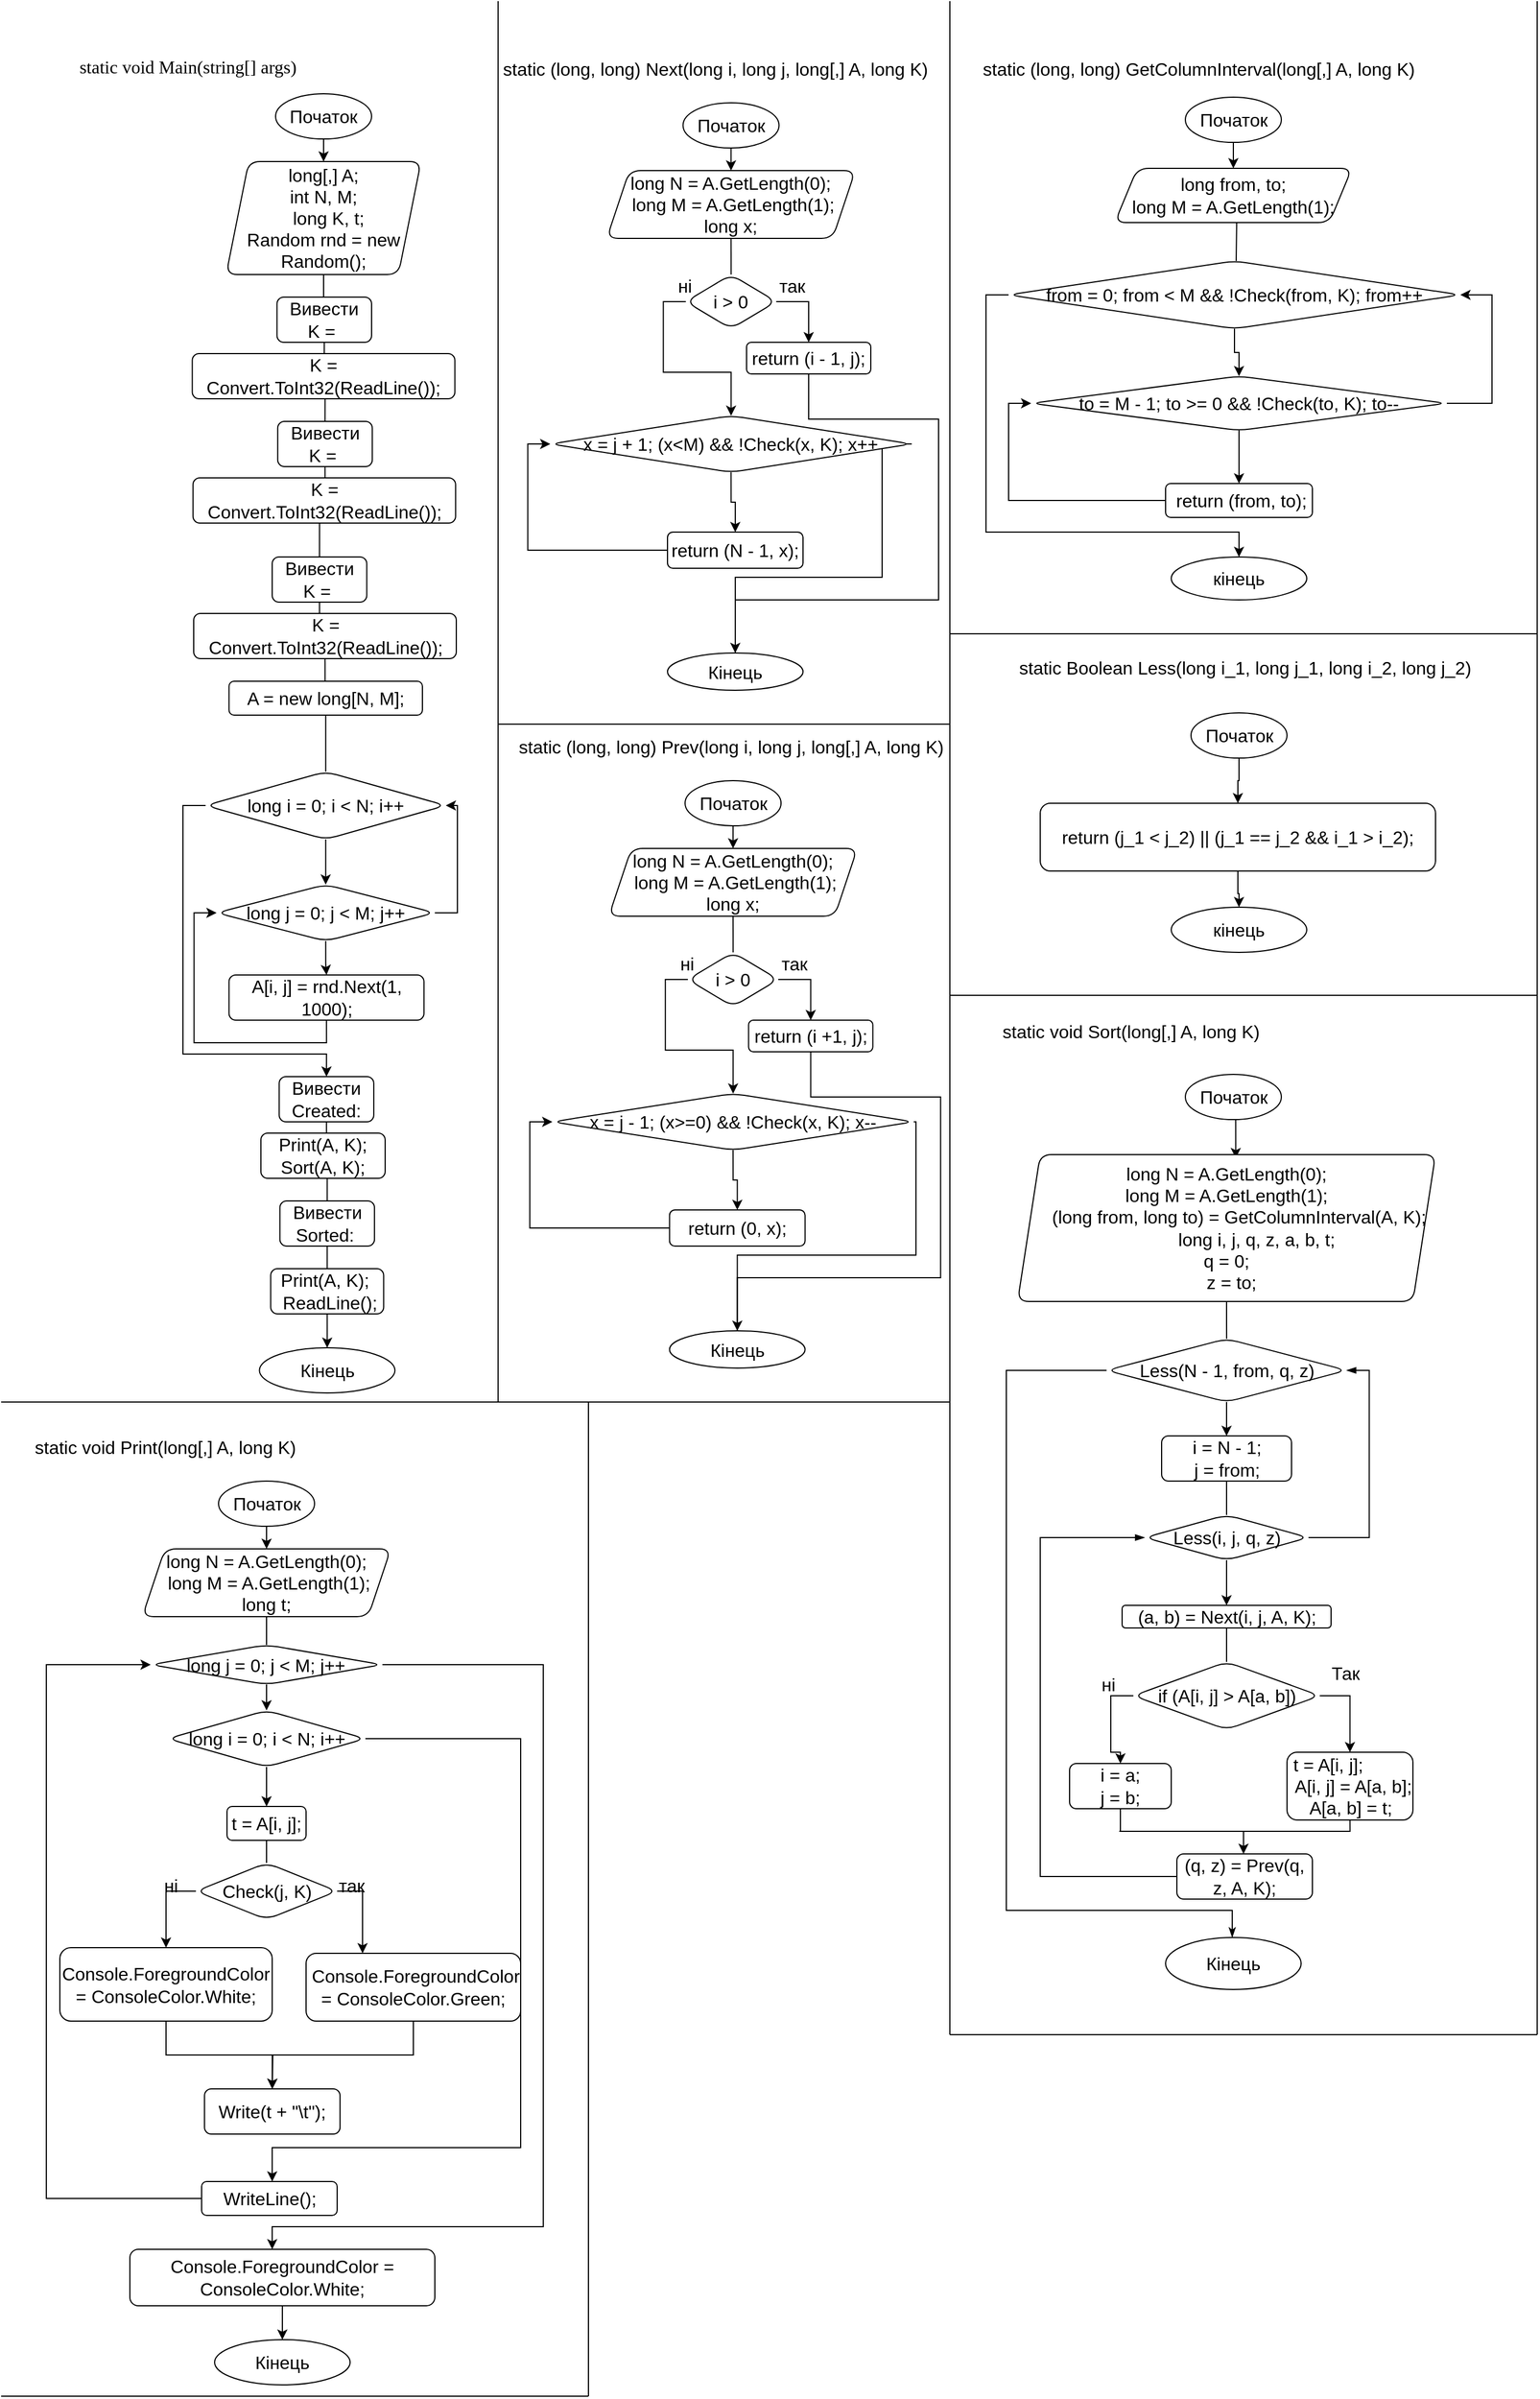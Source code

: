 <mxfile version="15.9.6" type="github">
  <diagram id="_CrB7jmD-zcUezFovFIp" name="Page-1">
    <mxGraphModel dx="889" dy="1256" grid="1" gridSize="10" guides="1" tooltips="1" connect="1" arrows="1" fold="1" page="1" pageScale="1" pageWidth="827" pageHeight="1169" math="0" shadow="0">
      <root>
        <mxCell id="0" />
        <mxCell id="1" parent="0" />
        <mxCell id="nzrLz13nqQp0oSJpw0R1-1" value="&lt;span lang=&quot;EN-US&quot; style=&quot;line-height: 107% ; font-family: &amp;#34;consolas&amp;#34;&quot;&gt;&lt;font style=&quot;font-size: 16px&quot;&gt;static void Main(string[] args)&lt;/font&gt;&lt;/span&gt;" style="text;html=1;align=center;verticalAlign=middle;resizable=0;points=[];autosize=1;strokeColor=none;fillColor=none;strokeWidth=12;" vertex="1" parent="1">
          <mxGeometry x="20" y="50" width="290" height="20" as="geometry" />
        </mxCell>
        <mxCell id="nzrLz13nqQp0oSJpw0R1-3" style="edgeStyle=orthogonalEdgeStyle;rounded=0;orthogonalLoop=1;jettySize=auto;html=1;exitX=0.5;exitY=1;exitDx=0;exitDy=0;fontSize=16;" edge="1" parent="1" source="nzrLz13nqQp0oSJpw0R1-2" target="nzrLz13nqQp0oSJpw0R1-4">
          <mxGeometry relative="1" as="geometry">
            <mxPoint x="286" y="152" as="targetPoint" />
            <Array as="points">
              <mxPoint x="286" y="152" />
              <mxPoint x="286" y="152" />
            </Array>
          </mxGeometry>
        </mxCell>
        <mxCell id="nzrLz13nqQp0oSJpw0R1-2" value="Початок" style="ellipse;whiteSpace=wrap;html=1;fontSize=16;strokeWidth=1;" vertex="1" parent="1">
          <mxGeometry x="243" y="82" width="85" height="40" as="geometry" />
        </mxCell>
        <mxCell id="nzrLz13nqQp0oSJpw0R1-6" style="edgeStyle=orthogonalEdgeStyle;rounded=0;orthogonalLoop=1;jettySize=auto;html=1;exitX=0.5;exitY=1;exitDx=0;exitDy=0;fontSize=16;endArrow=none;endFill=0;" edge="1" parent="1" source="nzrLz13nqQp0oSJpw0R1-4" target="nzrLz13nqQp0oSJpw0R1-8">
          <mxGeometry relative="1" as="geometry">
            <mxPoint x="286" y="262" as="targetPoint" />
          </mxGeometry>
        </mxCell>
        <mxCell id="nzrLz13nqQp0oSJpw0R1-4" value="&lt;div&gt;long[,] A;&lt;/div&gt;&lt;div&gt;int N, M;&lt;/div&gt;&lt;div&gt;&amp;nbsp; long K, t;&lt;/div&gt;&lt;div&gt;Random rnd = new Random();&lt;br&gt;&lt;/div&gt;" style="shape=parallelogram;perimeter=parallelogramPerimeter;whiteSpace=wrap;html=1;fixedSize=1;fontSize=16;strokeWidth=1;rounded=1;" vertex="1" parent="1">
          <mxGeometry x="199.25" y="142" width="172.5" height="100" as="geometry" />
        </mxCell>
        <mxCell id="nzrLz13nqQp0oSJpw0R1-9" style="edgeStyle=orthogonalEdgeStyle;rounded=0;orthogonalLoop=1;jettySize=auto;html=1;exitX=0.5;exitY=1;exitDx=0;exitDy=0;fontSize=16;endArrow=none;endFill=0;" edge="1" parent="1" source="nzrLz13nqQp0oSJpw0R1-8" target="nzrLz13nqQp0oSJpw0R1-10">
          <mxGeometry relative="1" as="geometry">
            <mxPoint x="286" y="312" as="targetPoint" />
          </mxGeometry>
        </mxCell>
        <mxCell id="nzrLz13nqQp0oSJpw0R1-8" value="Вивести&lt;br&gt;K =&amp;nbsp;" style="rounded=1;whiteSpace=wrap;html=1;fontSize=16;strokeWidth=1;" vertex="1" parent="1">
          <mxGeometry x="244.25" y="262" width="83.75" height="40" as="geometry" />
        </mxCell>
        <mxCell id="nzrLz13nqQp0oSJpw0R1-19" style="edgeStyle=orthogonalEdgeStyle;rounded=0;orthogonalLoop=1;jettySize=auto;html=1;exitX=0.5;exitY=1;exitDx=0;exitDy=0;entryX=0.5;entryY=0;entryDx=0;entryDy=0;fontSize=16;endArrow=none;endFill=0;" edge="1" parent="1" source="nzrLz13nqQp0oSJpw0R1-10" target="nzrLz13nqQp0oSJpw0R1-12">
          <mxGeometry relative="1" as="geometry" />
        </mxCell>
        <mxCell id="nzrLz13nqQp0oSJpw0R1-10" value="K = Convert.ToInt32(ReadLine());" style="rounded=1;whiteSpace=wrap;html=1;fontSize=16;strokeWidth=1;" vertex="1" parent="1">
          <mxGeometry x="169.25" y="312" width="232.5" height="40" as="geometry" />
        </mxCell>
        <mxCell id="nzrLz13nqQp0oSJpw0R1-11" style="edgeStyle=orthogonalEdgeStyle;rounded=0;orthogonalLoop=1;jettySize=auto;html=1;exitX=0.5;exitY=1;exitDx=0;exitDy=0;fontSize=16;endArrow=none;endFill=0;" edge="1" source="nzrLz13nqQp0oSJpw0R1-12" target="nzrLz13nqQp0oSJpw0R1-13" parent="1">
          <mxGeometry relative="1" as="geometry">
            <mxPoint x="286.63" y="422" as="targetPoint" />
          </mxGeometry>
        </mxCell>
        <mxCell id="nzrLz13nqQp0oSJpw0R1-12" value="Вивести&lt;br&gt;K =&amp;nbsp;" style="rounded=1;whiteSpace=wrap;html=1;fontSize=16;strokeWidth=1;" vertex="1" parent="1">
          <mxGeometry x="244.88" y="372" width="83.75" height="40" as="geometry" />
        </mxCell>
        <mxCell id="nzrLz13nqQp0oSJpw0R1-20" style="edgeStyle=orthogonalEdgeStyle;rounded=0;orthogonalLoop=1;jettySize=auto;html=1;exitX=0.5;exitY=1;exitDx=0;exitDy=0;entryX=0.5;entryY=0;entryDx=0;entryDy=0;fontSize=16;endArrow=none;endFill=0;" edge="1" parent="1" source="nzrLz13nqQp0oSJpw0R1-13" target="nzrLz13nqQp0oSJpw0R1-17">
          <mxGeometry relative="1" as="geometry" />
        </mxCell>
        <mxCell id="nzrLz13nqQp0oSJpw0R1-13" value="K = Convert.ToInt32(ReadLine());" style="rounded=1;whiteSpace=wrap;html=1;fontSize=16;strokeWidth=1;" vertex="1" parent="1">
          <mxGeometry x="169.88" y="422" width="232.5" height="40" as="geometry" />
        </mxCell>
        <mxCell id="nzrLz13nqQp0oSJpw0R1-16" style="edgeStyle=orthogonalEdgeStyle;rounded=0;orthogonalLoop=1;jettySize=auto;html=1;exitX=0.5;exitY=1;exitDx=0;exitDy=0;fontSize=16;endArrow=none;endFill=0;" edge="1" source="nzrLz13nqQp0oSJpw0R1-17" target="nzrLz13nqQp0oSJpw0R1-18" parent="1">
          <mxGeometry relative="1" as="geometry">
            <mxPoint x="287.26" y="542" as="targetPoint" />
          </mxGeometry>
        </mxCell>
        <mxCell id="nzrLz13nqQp0oSJpw0R1-17" value="Вивести&lt;br&gt;K =&amp;nbsp;" style="rounded=1;whiteSpace=wrap;html=1;fontSize=16;strokeWidth=1;" vertex="1" parent="1">
          <mxGeometry x="240" y="492" width="83.75" height="40" as="geometry" />
        </mxCell>
        <mxCell id="nzrLz13nqQp0oSJpw0R1-21" style="edgeStyle=orthogonalEdgeStyle;rounded=0;orthogonalLoop=1;jettySize=auto;html=1;exitX=0.5;exitY=1;exitDx=0;exitDy=0;fontSize=16;endArrow=none;endFill=0;" edge="1" parent="1" source="nzrLz13nqQp0oSJpw0R1-18" target="nzrLz13nqQp0oSJpw0R1-22">
          <mxGeometry relative="1" as="geometry">
            <mxPoint x="287" y="602" as="targetPoint" />
          </mxGeometry>
        </mxCell>
        <mxCell id="nzrLz13nqQp0oSJpw0R1-18" value="K = Convert.ToInt32(ReadLine());" style="rounded=1;whiteSpace=wrap;html=1;fontSize=16;strokeWidth=1;" vertex="1" parent="1">
          <mxGeometry x="170.51" y="542" width="232.5" height="40" as="geometry" />
        </mxCell>
        <mxCell id="nzrLz13nqQp0oSJpw0R1-23" style="edgeStyle=orthogonalEdgeStyle;rounded=0;orthogonalLoop=1;jettySize=auto;html=1;exitX=0.5;exitY=1;exitDx=0;exitDy=0;fontSize=16;endArrow=none;endFill=0;" edge="1" parent="1" source="nzrLz13nqQp0oSJpw0R1-22" target="nzrLz13nqQp0oSJpw0R1-24">
          <mxGeometry relative="1" as="geometry">
            <mxPoint x="286.909" y="662" as="targetPoint" />
          </mxGeometry>
        </mxCell>
        <mxCell id="nzrLz13nqQp0oSJpw0R1-22" value="A = new long[N, M];" style="rounded=1;whiteSpace=wrap;html=1;fontSize=16;strokeWidth=1;" vertex="1" parent="1">
          <mxGeometry x="201.76" y="602" width="171.24" height="30" as="geometry" />
        </mxCell>
        <mxCell id="nzrLz13nqQp0oSJpw0R1-25" style="edgeStyle=orthogonalEdgeStyle;rounded=0;orthogonalLoop=1;jettySize=auto;html=1;exitX=0.5;exitY=1;exitDx=0;exitDy=0;fontSize=16;endArrow=classic;endFill=1;" edge="1" parent="1" source="nzrLz13nqQp0oSJpw0R1-24" target="nzrLz13nqQp0oSJpw0R1-26">
          <mxGeometry relative="1" as="geometry">
            <mxPoint x="287.75" y="782.0" as="targetPoint" />
          </mxGeometry>
        </mxCell>
        <mxCell id="nzrLz13nqQp0oSJpw0R1-31" style="edgeStyle=orthogonalEdgeStyle;rounded=0;orthogonalLoop=1;jettySize=auto;html=1;exitX=0;exitY=0.5;exitDx=0;exitDy=0;fontSize=16;endArrow=classic;endFill=1;entryX=0.5;entryY=0;entryDx=0;entryDy=0;" edge="1" parent="1" source="nzrLz13nqQp0oSJpw0R1-24" target="nzrLz13nqQp0oSJpw0R1-34">
          <mxGeometry relative="1" as="geometry">
            <mxPoint x="290" y="972.0" as="targetPoint" />
            <Array as="points">
              <mxPoint x="161" y="712" />
              <mxPoint x="161" y="932" />
              <mxPoint x="288" y="932" />
            </Array>
          </mxGeometry>
        </mxCell>
        <mxCell id="nzrLz13nqQp0oSJpw0R1-24" value="long i = 0; i &amp;lt; N; i++" style="rhombus;whiteSpace=wrap;html=1;rounded=1;fontSize=16;strokeWidth=1;" vertex="1" parent="1">
          <mxGeometry x="181.07" y="682" width="212.61" height="60" as="geometry" />
        </mxCell>
        <mxCell id="nzrLz13nqQp0oSJpw0R1-27" style="edgeStyle=orthogonalEdgeStyle;rounded=0;orthogonalLoop=1;jettySize=auto;html=1;exitX=0.5;exitY=1;exitDx=0;exitDy=0;fontSize=16;endArrow=classic;endFill=1;" edge="1" parent="1" source="nzrLz13nqQp0oSJpw0R1-26" target="nzrLz13nqQp0oSJpw0R1-28">
          <mxGeometry relative="1" as="geometry">
            <mxPoint x="287.75" y="862.0" as="targetPoint" />
          </mxGeometry>
        </mxCell>
        <mxCell id="nzrLz13nqQp0oSJpw0R1-30" style="edgeStyle=orthogonalEdgeStyle;rounded=0;orthogonalLoop=1;jettySize=auto;html=1;exitX=1;exitY=0.5;exitDx=0;exitDy=0;entryX=1;entryY=0.5;entryDx=0;entryDy=0;fontSize=16;endArrow=classic;endFill=1;" edge="1" parent="1" source="nzrLz13nqQp0oSJpw0R1-26" target="nzrLz13nqQp0oSJpw0R1-24">
          <mxGeometry relative="1" as="geometry" />
        </mxCell>
        <mxCell id="nzrLz13nqQp0oSJpw0R1-26" value="long j = 0; j &amp;lt; M; j++" style="rhombus;whiteSpace=wrap;html=1;rounded=1;fontSize=16;strokeWidth=1;" vertex="1" parent="1">
          <mxGeometry x="190.76" y="782" width="193.24" height="50" as="geometry" />
        </mxCell>
        <mxCell id="nzrLz13nqQp0oSJpw0R1-29" style="edgeStyle=orthogonalEdgeStyle;rounded=0;orthogonalLoop=1;jettySize=auto;html=1;exitX=0.5;exitY=1;exitDx=0;exitDy=0;fontSize=16;endArrow=classic;endFill=1;entryX=0;entryY=0.5;entryDx=0;entryDy=0;" edge="1" parent="1" source="nzrLz13nqQp0oSJpw0R1-28" target="nzrLz13nqQp0oSJpw0R1-26">
          <mxGeometry relative="1" as="geometry">
            <mxPoint x="120" y="812.0" as="targetPoint" />
          </mxGeometry>
        </mxCell>
        <mxCell id="nzrLz13nqQp0oSJpw0R1-28" value="A[i, j] = rnd.Next(1, 1000);" style="rounded=1;whiteSpace=wrap;html=1;fontSize=16;strokeWidth=1;" vertex="1" parent="1">
          <mxGeometry x="201.76" y="862" width="172.62" height="40" as="geometry" />
        </mxCell>
        <mxCell id="nzrLz13nqQp0oSJpw0R1-33" style="edgeStyle=orthogonalEdgeStyle;rounded=0;orthogonalLoop=1;jettySize=auto;html=1;exitX=0.5;exitY=1;exitDx=0;exitDy=0;fontSize=16;endArrow=none;endFill=0;" edge="1" source="nzrLz13nqQp0oSJpw0R1-34" target="nzrLz13nqQp0oSJpw0R1-36" parent="1">
          <mxGeometry relative="1" as="geometry">
            <mxPoint x="287.94" y="1002" as="targetPoint" />
          </mxGeometry>
        </mxCell>
        <mxCell id="nzrLz13nqQp0oSJpw0R1-34" value="Вивести&lt;br&gt;Created:" style="rounded=1;whiteSpace=wrap;html=1;fontSize=16;strokeWidth=1;" vertex="1" parent="1">
          <mxGeometry x="246.19" y="952" width="83.75" height="40" as="geometry" />
        </mxCell>
        <mxCell id="nzrLz13nqQp0oSJpw0R1-35" style="edgeStyle=orthogonalEdgeStyle;rounded=0;orthogonalLoop=1;jettySize=auto;html=1;exitX=0.5;exitY=1;exitDx=0;exitDy=0;entryX=0.5;entryY=0;entryDx=0;entryDy=0;fontSize=16;endArrow=none;endFill=0;" edge="1" source="nzrLz13nqQp0oSJpw0R1-36" target="nzrLz13nqQp0oSJpw0R1-38" parent="1">
          <mxGeometry relative="1" as="geometry" />
        </mxCell>
        <mxCell id="nzrLz13nqQp0oSJpw0R1-36" value="Print(A, K);&lt;br&gt;Sort(A, K);" style="rounded=1;whiteSpace=wrap;html=1;fontSize=16;strokeWidth=1;" vertex="1" parent="1">
          <mxGeometry x="230" y="1002" width="110" height="40" as="geometry" />
        </mxCell>
        <mxCell id="nzrLz13nqQp0oSJpw0R1-37" style="edgeStyle=orthogonalEdgeStyle;rounded=0;orthogonalLoop=1;jettySize=auto;html=1;exitX=0.5;exitY=1;exitDx=0;exitDy=0;fontSize=16;endArrow=none;endFill=0;entryX=0.5;entryY=0;entryDx=0;entryDy=0;" edge="1" source="nzrLz13nqQp0oSJpw0R1-38" target="nzrLz13nqQp0oSJpw0R1-45" parent="1">
          <mxGeometry relative="1" as="geometry">
            <mxPoint x="288.7" y="1117" as="targetPoint" />
          </mxGeometry>
        </mxCell>
        <mxCell id="nzrLz13nqQp0oSJpw0R1-38" value="Вивести&lt;br&gt;Sorted:&amp;nbsp;" style="rounded=1;whiteSpace=wrap;html=1;fontSize=16;strokeWidth=1;" vertex="1" parent="1">
          <mxGeometry x="246.82" y="1062" width="83.75" height="40" as="geometry" />
        </mxCell>
        <mxCell id="nzrLz13nqQp0oSJpw0R1-46" style="edgeStyle=orthogonalEdgeStyle;rounded=0;orthogonalLoop=1;jettySize=auto;html=1;exitX=0.5;exitY=1;exitDx=0;exitDy=0;fontSize=16;endArrow=classic;endFill=1;" edge="1" parent="1" source="nzrLz13nqQp0oSJpw0R1-45" target="nzrLz13nqQp0oSJpw0R1-47">
          <mxGeometry relative="1" as="geometry">
            <mxPoint x="288.412" y="1192" as="targetPoint" />
          </mxGeometry>
        </mxCell>
        <mxCell id="nzrLz13nqQp0oSJpw0R1-45" value="&lt;div&gt;Print(A, K);&lt;span&gt;&amp;nbsp; &amp;nbsp;ReadLine();&lt;/span&gt;&lt;/div&gt;" style="rounded=1;whiteSpace=wrap;html=1;fontSize=16;strokeWidth=1;" vertex="1" parent="1">
          <mxGeometry x="238.69" y="1122" width="100" height="40" as="geometry" />
        </mxCell>
        <mxCell id="nzrLz13nqQp0oSJpw0R1-47" value="Кінець" style="ellipse;whiteSpace=wrap;html=1;rounded=1;fontSize=16;strokeWidth=1;" vertex="1" parent="1">
          <mxGeometry x="228.69" y="1192" width="120" height="40" as="geometry" />
        </mxCell>
        <mxCell id="nzrLz13nqQp0oSJpw0R1-48" value="static (long, long) Next(long i, long j, long[,] A, long K)" style="text;html=1;align=center;verticalAlign=middle;resizable=0;points=[];autosize=1;strokeColor=none;fillColor=none;fontSize=16;" vertex="1" parent="1">
          <mxGeometry x="437" y="50" width="390" height="20" as="geometry" />
        </mxCell>
        <mxCell id="nzrLz13nqQp0oSJpw0R1-49" value="" style="endArrow=none;html=1;rounded=0;fontSize=16;" edge="1" parent="1">
          <mxGeometry width="50" height="50" relative="1" as="geometry">
            <mxPoint x="440" y="1240" as="sourcePoint" />
            <mxPoint x="440" as="targetPoint" />
          </mxGeometry>
        </mxCell>
        <mxCell id="nzrLz13nqQp0oSJpw0R1-50" style="edgeStyle=orthogonalEdgeStyle;rounded=0;orthogonalLoop=1;jettySize=auto;html=1;exitX=0.5;exitY=1;exitDx=0;exitDy=0;fontSize=16;" edge="1" source="nzrLz13nqQp0oSJpw0R1-51" target="nzrLz13nqQp0oSJpw0R1-53" parent="1">
          <mxGeometry relative="1" as="geometry">
            <mxPoint x="646.75" y="160" as="targetPoint" />
            <Array as="points">
              <mxPoint x="646.75" y="160" />
              <mxPoint x="646.75" y="160" />
            </Array>
          </mxGeometry>
        </mxCell>
        <mxCell id="nzrLz13nqQp0oSJpw0R1-51" value="Початок" style="ellipse;whiteSpace=wrap;html=1;fontSize=16;strokeWidth=1;" vertex="1" parent="1">
          <mxGeometry x="603.75" y="90" width="85" height="40" as="geometry" />
        </mxCell>
        <mxCell id="nzrLz13nqQp0oSJpw0R1-52" style="edgeStyle=orthogonalEdgeStyle;rounded=0;orthogonalLoop=1;jettySize=auto;html=1;exitX=0.5;exitY=1;exitDx=0;exitDy=0;fontSize=16;endArrow=none;endFill=0;" edge="1" source="nzrLz13nqQp0oSJpw0R1-53" parent="1" target="nzrLz13nqQp0oSJpw0R1-54">
          <mxGeometry relative="1" as="geometry">
            <mxPoint x="647" y="250" as="targetPoint" />
          </mxGeometry>
        </mxCell>
        <mxCell id="nzrLz13nqQp0oSJpw0R1-53" value="&lt;div&gt;&lt;div&gt;long N = A.GetLength(0);&lt;/div&gt;&lt;div&gt;&amp;nbsp;long M = A.GetLength(1);&lt;/div&gt;&lt;/div&gt;&lt;div&gt;long x;&lt;br&gt;&lt;/div&gt;" style="shape=parallelogram;perimeter=parallelogramPerimeter;whiteSpace=wrap;html=1;fixedSize=1;fontSize=16;strokeWidth=1;rounded=1;" vertex="1" parent="1">
          <mxGeometry x="536.25" y="150" width="220" height="60" as="geometry" />
        </mxCell>
        <mxCell id="nzrLz13nqQp0oSJpw0R1-55" style="edgeStyle=orthogonalEdgeStyle;rounded=0;orthogonalLoop=1;jettySize=auto;html=1;exitX=1;exitY=0.5;exitDx=0;exitDy=0;fontSize=16;endArrow=classic;endFill=1;" edge="1" parent="1" source="nzrLz13nqQp0oSJpw0R1-54" target="nzrLz13nqQp0oSJpw0R1-59">
          <mxGeometry relative="1" as="geometry">
            <mxPoint x="720" y="320" as="targetPoint" />
          </mxGeometry>
        </mxCell>
        <mxCell id="nzrLz13nqQp0oSJpw0R1-56" style="edgeStyle=orthogonalEdgeStyle;rounded=0;orthogonalLoop=1;jettySize=auto;html=1;exitX=0;exitY=0.5;exitDx=0;exitDy=0;fontSize=16;endArrow=classic;endFill=1;" edge="1" parent="1" source="nzrLz13nqQp0oSJpw0R1-54" target="nzrLz13nqQp0oSJpw0R1-61">
          <mxGeometry relative="1" as="geometry">
            <mxPoint x="650.0" y="350" as="targetPoint" />
          </mxGeometry>
        </mxCell>
        <mxCell id="nzrLz13nqQp0oSJpw0R1-54" value="i &amp;gt; 0" style="rhombus;whiteSpace=wrap;html=1;rounded=1;fontSize=16;strokeWidth=1;" vertex="1" parent="1">
          <mxGeometry x="606.25" y="242" width="80" height="48" as="geometry" />
        </mxCell>
        <mxCell id="nzrLz13nqQp0oSJpw0R1-57" value="так" style="text;html=1;align=center;verticalAlign=middle;resizable=0;points=[];autosize=1;strokeColor=none;fillColor=none;fontSize=16;" vertex="1" parent="1">
          <mxGeometry x="680" y="242" width="40" height="20" as="geometry" />
        </mxCell>
        <mxCell id="nzrLz13nqQp0oSJpw0R1-58" value="ні" style="text;html=1;align=center;verticalAlign=middle;resizable=0;points=[];autosize=1;strokeColor=none;fillColor=none;fontSize=16;" vertex="1" parent="1">
          <mxGeometry x="590" y="242" width="30" height="20" as="geometry" />
        </mxCell>
        <mxCell id="nzrLz13nqQp0oSJpw0R1-64" style="edgeStyle=orthogonalEdgeStyle;rounded=0;orthogonalLoop=1;jettySize=auto;html=1;exitX=0.5;exitY=0;exitDx=0;exitDy=0;fontSize=16;endArrow=none;endFill=0;" edge="1" parent="1" source="nzrLz13nqQp0oSJpw0R1-59">
          <mxGeometry relative="1" as="geometry">
            <mxPoint x="650" y="597" as="targetPoint" />
            <mxPoint x="715" y="297" as="sourcePoint" />
            <Array as="points">
              <mxPoint x="715" y="370" />
              <mxPoint x="830" y="370" />
              <mxPoint x="830" y="530" />
              <mxPoint x="650" y="530" />
            </Array>
          </mxGeometry>
        </mxCell>
        <mxCell id="nzrLz13nqQp0oSJpw0R1-59" value="return (i - 1, j);" style="rounded=1;whiteSpace=wrap;html=1;fontSize=16;strokeWidth=1;" vertex="1" parent="1">
          <mxGeometry x="660" y="302" width="110" height="28" as="geometry" />
        </mxCell>
        <mxCell id="joO3hJPOTFWpYZf8FIq4-27" style="edgeStyle=orthogonalEdgeStyle;rounded=0;orthogonalLoop=1;jettySize=auto;html=1;exitX=0.5;exitY=1;exitDx=0;exitDy=0;entryX=0.5;entryY=0;entryDx=0;entryDy=0;fontSize=16;endArrow=classic;endFill=1;" edge="1" parent="1" source="nzrLz13nqQp0oSJpw0R1-61" target="nzrLz13nqQp0oSJpw0R1-65">
          <mxGeometry relative="1" as="geometry" />
        </mxCell>
        <mxCell id="joO3hJPOTFWpYZf8FIq4-28" style="edgeStyle=orthogonalEdgeStyle;rounded=0;orthogonalLoop=1;jettySize=auto;html=1;exitX=1;exitY=0.5;exitDx=0;exitDy=0;fontSize=16;endArrow=classic;endFill=1;" edge="1" parent="1" source="nzrLz13nqQp0oSJpw0R1-61" target="nzrLz13nqQp0oSJpw0R1-66">
          <mxGeometry relative="1" as="geometry">
            <Array as="points">
              <mxPoint x="780" y="392" />
              <mxPoint x="780" y="510" />
              <mxPoint x="650" y="510" />
            </Array>
          </mxGeometry>
        </mxCell>
        <mxCell id="nzrLz13nqQp0oSJpw0R1-61" value="x = j + 1; (x&amp;lt;M) &amp;amp;&amp;amp; !Check(x, K); x++" style="rhombus;whiteSpace=wrap;html=1;rounded=1;fontSize=16;strokeWidth=1;" vertex="1" parent="1">
          <mxGeometry x="486.25" y="367" width="320" height="50" as="geometry" />
        </mxCell>
        <mxCell id="nzrLz13nqQp0oSJpw0R1-72" style="edgeStyle=orthogonalEdgeStyle;rounded=0;orthogonalLoop=1;jettySize=auto;html=1;exitX=0;exitY=0.5;exitDx=0;exitDy=0;entryX=0;entryY=0.5;entryDx=0;entryDy=0;fontSize=16;endArrow=classic;endFill=1;" edge="1" parent="1" source="nzrLz13nqQp0oSJpw0R1-65" target="nzrLz13nqQp0oSJpw0R1-61">
          <mxGeometry relative="1" as="geometry" />
        </mxCell>
        <mxCell id="nzrLz13nqQp0oSJpw0R1-65" value="return (N - 1, x);" style="rounded=1;whiteSpace=wrap;html=1;fontSize=16;strokeWidth=1;" vertex="1" parent="1">
          <mxGeometry x="590" y="470" width="120" height="32" as="geometry" />
        </mxCell>
        <mxCell id="nzrLz13nqQp0oSJpw0R1-66" value="Кінець" style="ellipse;whiteSpace=wrap;html=1;rounded=1;fontSize=16;strokeWidth=1;" vertex="1" parent="1">
          <mxGeometry x="590" y="577" width="120" height="33" as="geometry" />
        </mxCell>
        <mxCell id="nzrLz13nqQp0oSJpw0R1-67" value="" style="endArrow=none;html=1;rounded=0;fontSize=16;" edge="1" parent="1">
          <mxGeometry width="50" height="50" relative="1" as="geometry">
            <mxPoint x="840" y="1240" as="sourcePoint" />
            <mxPoint x="840" as="targetPoint" />
          </mxGeometry>
        </mxCell>
        <mxCell id="nzrLz13nqQp0oSJpw0R1-68" value="" style="endArrow=none;html=1;rounded=0;fontSize=16;" edge="1" parent="1">
          <mxGeometry width="50" height="50" relative="1" as="geometry">
            <mxPoint x="440" y="640" as="sourcePoint" />
            <mxPoint x="840" y="640" as="targetPoint" />
          </mxGeometry>
        </mxCell>
        <mxCell id="nzrLz13nqQp0oSJpw0R1-69" value="static (long, long) Prev(long i, long j, long[,] A, long K)" style="text;html=1;align=center;verticalAlign=middle;resizable=0;points=[];autosize=1;strokeColor=none;fillColor=none;fontSize=16;" vertex="1" parent="1">
          <mxGeometry x="451.25" y="650" width="390" height="20" as="geometry" />
        </mxCell>
        <mxCell id="nzrLz13nqQp0oSJpw0R1-90" style="edgeStyle=orthogonalEdgeStyle;rounded=0;orthogonalLoop=1;jettySize=auto;html=1;exitX=0.5;exitY=1;exitDx=0;exitDy=0;fontSize=16;" edge="1" source="nzrLz13nqQp0oSJpw0R1-91" target="nzrLz13nqQp0oSJpw0R1-93" parent="1">
          <mxGeometry relative="1" as="geometry">
            <mxPoint x="648.55" y="760" as="targetPoint" />
            <Array as="points">
              <mxPoint x="648.55" y="760" />
              <mxPoint x="648.55" y="760" />
            </Array>
          </mxGeometry>
        </mxCell>
        <mxCell id="nzrLz13nqQp0oSJpw0R1-91" value="Початок" style="ellipse;whiteSpace=wrap;html=1;fontSize=16;strokeWidth=1;" vertex="1" parent="1">
          <mxGeometry x="605.55" y="690" width="85" height="40" as="geometry" />
        </mxCell>
        <mxCell id="nzrLz13nqQp0oSJpw0R1-92" style="edgeStyle=orthogonalEdgeStyle;rounded=0;orthogonalLoop=1;jettySize=auto;html=1;exitX=0.5;exitY=1;exitDx=0;exitDy=0;fontSize=16;endArrow=none;endFill=0;" edge="1" source="nzrLz13nqQp0oSJpw0R1-93" target="nzrLz13nqQp0oSJpw0R1-96" parent="1">
          <mxGeometry relative="1" as="geometry">
            <mxPoint x="648.8" y="850" as="targetPoint" />
          </mxGeometry>
        </mxCell>
        <mxCell id="nzrLz13nqQp0oSJpw0R1-93" value="&lt;div&gt;&lt;div&gt;long N = A.GetLength(0);&lt;/div&gt;&lt;div&gt;&amp;nbsp;long M = A.GetLength(1);&lt;/div&gt;&lt;/div&gt;&lt;div&gt;long x;&lt;br&gt;&lt;/div&gt;" style="shape=parallelogram;perimeter=parallelogramPerimeter;whiteSpace=wrap;html=1;fixedSize=1;fontSize=16;strokeWidth=1;rounded=1;" vertex="1" parent="1">
          <mxGeometry x="538.05" y="750" width="220" height="60" as="geometry" />
        </mxCell>
        <mxCell id="nzrLz13nqQp0oSJpw0R1-94" style="edgeStyle=orthogonalEdgeStyle;rounded=0;orthogonalLoop=1;jettySize=auto;html=1;exitX=1;exitY=0.5;exitDx=0;exitDy=0;fontSize=16;endArrow=classic;endFill=1;" edge="1" source="nzrLz13nqQp0oSJpw0R1-96" target="nzrLz13nqQp0oSJpw0R1-100" parent="1">
          <mxGeometry relative="1" as="geometry">
            <mxPoint x="721.8" y="920" as="targetPoint" />
          </mxGeometry>
        </mxCell>
        <mxCell id="nzrLz13nqQp0oSJpw0R1-95" style="edgeStyle=orthogonalEdgeStyle;rounded=0;orthogonalLoop=1;jettySize=auto;html=1;exitX=0;exitY=0.5;exitDx=0;exitDy=0;fontSize=16;endArrow=classic;endFill=1;" edge="1" source="nzrLz13nqQp0oSJpw0R1-96" target="nzrLz13nqQp0oSJpw0R1-102" parent="1">
          <mxGeometry relative="1" as="geometry">
            <mxPoint x="651.8" y="950" as="targetPoint" />
          </mxGeometry>
        </mxCell>
        <mxCell id="nzrLz13nqQp0oSJpw0R1-96" value="i &amp;gt; 0" style="rhombus;whiteSpace=wrap;html=1;rounded=1;fontSize=16;strokeWidth=1;" vertex="1" parent="1">
          <mxGeometry x="608.05" y="842" width="80" height="48" as="geometry" />
        </mxCell>
        <mxCell id="nzrLz13nqQp0oSJpw0R1-97" value="так" style="text;html=1;align=center;verticalAlign=middle;resizable=0;points=[];autosize=1;strokeColor=none;fillColor=none;fontSize=16;" vertex="1" parent="1">
          <mxGeometry x="681.8" y="842" width="40" height="20" as="geometry" />
        </mxCell>
        <mxCell id="nzrLz13nqQp0oSJpw0R1-98" value="ні" style="text;html=1;align=center;verticalAlign=middle;resizable=0;points=[];autosize=1;strokeColor=none;fillColor=none;fontSize=16;" vertex="1" parent="1">
          <mxGeometry x="591.8" y="842" width="30" height="20" as="geometry" />
        </mxCell>
        <mxCell id="nzrLz13nqQp0oSJpw0R1-99" style="edgeStyle=orthogonalEdgeStyle;rounded=0;orthogonalLoop=1;jettySize=auto;html=1;exitX=0.5;exitY=0;exitDx=0;exitDy=0;fontSize=16;endArrow=none;endFill=0;" edge="1" source="nzrLz13nqQp0oSJpw0R1-100" parent="1">
          <mxGeometry relative="1" as="geometry">
            <mxPoint x="651.8" y="1197" as="targetPoint" />
            <mxPoint x="716.8" y="897" as="sourcePoint" />
            <Array as="points">
              <mxPoint x="716.8" y="970" />
              <mxPoint x="831.8" y="970" />
              <mxPoint x="831.8" y="1130" />
              <mxPoint x="651.8" y="1130" />
            </Array>
          </mxGeometry>
        </mxCell>
        <mxCell id="nzrLz13nqQp0oSJpw0R1-100" value="return (i +1, j);" style="rounded=1;whiteSpace=wrap;html=1;fontSize=16;strokeWidth=1;" vertex="1" parent="1">
          <mxGeometry x="661.8" y="902" width="110" height="28" as="geometry" />
        </mxCell>
        <mxCell id="joO3hJPOTFWpYZf8FIq4-29" style="edgeStyle=orthogonalEdgeStyle;rounded=0;orthogonalLoop=1;jettySize=auto;html=1;exitX=0.5;exitY=1;exitDx=0;exitDy=0;fontSize=16;endArrow=classic;endFill=1;" edge="1" parent="1" source="nzrLz13nqQp0oSJpw0R1-102" target="nzrLz13nqQp0oSJpw0R1-105">
          <mxGeometry relative="1" as="geometry" />
        </mxCell>
        <mxCell id="joO3hJPOTFWpYZf8FIq4-30" style="edgeStyle=orthogonalEdgeStyle;rounded=0;orthogonalLoop=1;jettySize=auto;html=1;exitX=1;exitY=0.5;exitDx=0;exitDy=0;entryX=0.5;entryY=0;entryDx=0;entryDy=0;fontSize=16;endArrow=classic;endFill=1;" edge="1" parent="1" source="nzrLz13nqQp0oSJpw0R1-102" target="nzrLz13nqQp0oSJpw0R1-106">
          <mxGeometry relative="1" as="geometry">
            <Array as="points">
              <mxPoint x="810" y="992" />
              <mxPoint x="810" y="1110" />
              <mxPoint x="652" y="1110" />
            </Array>
          </mxGeometry>
        </mxCell>
        <mxCell id="nzrLz13nqQp0oSJpw0R1-102" value="x = j - 1; (x&amp;gt;=0) &amp;amp;&amp;amp; !Check(x, K); x--" style="rhombus;whiteSpace=wrap;html=1;rounded=1;fontSize=16;strokeWidth=1;" vertex="1" parent="1">
          <mxGeometry x="488.05" y="967" width="320" height="50" as="geometry" />
        </mxCell>
        <mxCell id="nzrLz13nqQp0oSJpw0R1-104" style="edgeStyle=orthogonalEdgeStyle;rounded=0;orthogonalLoop=1;jettySize=auto;html=1;exitX=0;exitY=0.5;exitDx=0;exitDy=0;entryX=0;entryY=0.5;entryDx=0;entryDy=0;fontSize=16;endArrow=classic;endFill=1;" edge="1" source="nzrLz13nqQp0oSJpw0R1-105" target="nzrLz13nqQp0oSJpw0R1-102" parent="1">
          <mxGeometry relative="1" as="geometry" />
        </mxCell>
        <mxCell id="nzrLz13nqQp0oSJpw0R1-105" value="return (0, x);" style="rounded=1;whiteSpace=wrap;html=1;fontSize=16;strokeWidth=1;" vertex="1" parent="1">
          <mxGeometry x="591.8" y="1070" width="120" height="32" as="geometry" />
        </mxCell>
        <mxCell id="nzrLz13nqQp0oSJpw0R1-106" value="Кінець" style="ellipse;whiteSpace=wrap;html=1;rounded=1;fontSize=16;strokeWidth=1;" vertex="1" parent="1">
          <mxGeometry x="591.8" y="1177" width="120" height="33" as="geometry" />
        </mxCell>
        <mxCell id="nzrLz13nqQp0oSJpw0R1-107" value="" style="endArrow=none;html=1;rounded=0;fontSize=16;" edge="1" parent="1">
          <mxGeometry width="50" height="50" relative="1" as="geometry">
            <mxPoint y="1240" as="sourcePoint" />
            <mxPoint x="840" y="1240" as="targetPoint" />
          </mxGeometry>
        </mxCell>
        <mxCell id="nzrLz13nqQp0oSJpw0R1-109" value="static (long, long) GetColumnInterval(long[,] A, long K)" style="text;html=1;align=center;verticalAlign=middle;resizable=0;points=[];autosize=1;strokeColor=none;fillColor=none;fontSize=16;" vertex="1" parent="1">
          <mxGeometry x="860" y="50" width="400" height="20" as="geometry" />
        </mxCell>
        <mxCell id="nzrLz13nqQp0oSJpw0R1-116" style="edgeStyle=orthogonalEdgeStyle;rounded=0;orthogonalLoop=1;jettySize=auto;html=1;exitX=0.5;exitY=1;exitDx=0;exitDy=0;entryX=0.5;entryY=0;entryDx=0;entryDy=0;fontSize=16;endArrow=classic;endFill=1;" edge="1" parent="1" source="nzrLz13nqQp0oSJpw0R1-111" target="nzrLz13nqQp0oSJpw0R1-112">
          <mxGeometry relative="1" as="geometry" />
        </mxCell>
        <mxCell id="nzrLz13nqQp0oSJpw0R1-111" value="Початок" style="ellipse;whiteSpace=wrap;html=1;fontSize=16;strokeWidth=1;" vertex="1" parent="1">
          <mxGeometry x="1048.5" y="85" width="85" height="40" as="geometry" />
        </mxCell>
        <mxCell id="nzrLz13nqQp0oSJpw0R1-114" style="edgeStyle=orthogonalEdgeStyle;rounded=0;orthogonalLoop=1;jettySize=auto;html=1;exitX=0.5;exitY=1;exitDx=0;exitDy=0;fontSize=16;endArrow=none;endFill=0;" edge="1" parent="1">
          <mxGeometry relative="1" as="geometry">
            <mxPoint x="1093.5" y="230" as="targetPoint" />
            <mxPoint x="1041" y="190" as="sourcePoint" />
          </mxGeometry>
        </mxCell>
        <mxCell id="nzrLz13nqQp0oSJpw0R1-112" value="&lt;div&gt;&lt;div&gt;&lt;div&gt;long from, to;&lt;/div&gt;&lt;div&gt;long M = A.GetLength(1);&lt;/div&gt;&lt;/div&gt;&lt;/div&gt;" style="shape=parallelogram;perimeter=parallelogramPerimeter;whiteSpace=wrap;html=1;fixedSize=1;fontSize=16;strokeWidth=1;rounded=1;" vertex="1" parent="1">
          <mxGeometry x="986" y="148" width="210" height="48" as="geometry" />
        </mxCell>
        <mxCell id="joO3hJPOTFWpYZf8FIq4-25" style="edgeStyle=orthogonalEdgeStyle;rounded=0;orthogonalLoop=1;jettySize=auto;html=1;exitX=0.5;exitY=1;exitDx=0;exitDy=0;entryX=0.5;entryY=0;entryDx=0;entryDy=0;fontSize=16;endArrow=classic;endFill=1;" edge="1" parent="1" source="nzrLz13nqQp0oSJpw0R1-115" target="joO3hJPOTFWpYZf8FIq4-2">
          <mxGeometry relative="1" as="geometry">
            <Array as="points">
              <mxPoint x="1092" y="311" />
              <mxPoint x="1096" y="311" />
            </Array>
          </mxGeometry>
        </mxCell>
        <mxCell id="joO3hJPOTFWpYZf8FIq4-26" style="edgeStyle=orthogonalEdgeStyle;rounded=0;orthogonalLoop=1;jettySize=auto;html=1;exitX=0;exitY=0.5;exitDx=0;exitDy=0;entryX=0.5;entryY=0;entryDx=0;entryDy=0;fontSize=16;endArrow=classic;endFill=1;" edge="1" parent="1" source="nzrLz13nqQp0oSJpw0R1-115" target="joO3hJPOTFWpYZf8FIq4-12">
          <mxGeometry relative="1" as="geometry">
            <Array as="points">
              <mxPoint x="872" y="260" />
              <mxPoint x="872" y="470" />
              <mxPoint x="1096" y="470" />
            </Array>
          </mxGeometry>
        </mxCell>
        <mxCell id="nzrLz13nqQp0oSJpw0R1-115" value="from = 0; from &amp;lt; M &amp;amp;&amp;amp; !Check(from, K); from++" style="rhombus;whiteSpace=wrap;html=1;rounded=1;fontSize=16;strokeWidth=1;" vertex="1" parent="1">
          <mxGeometry x="892" y="230" width="400" height="60" as="geometry" />
        </mxCell>
        <mxCell id="joO3hJPOTFWpYZf8FIq4-9" style="edgeStyle=orthogonalEdgeStyle;rounded=0;orthogonalLoop=1;jettySize=auto;html=1;exitX=0.5;exitY=1;exitDx=0;exitDy=0;entryX=0.5;entryY=0;entryDx=0;entryDy=0;fontSize=16;endArrow=classic;endFill=1;" edge="1" parent="1" source="joO3hJPOTFWpYZf8FIq4-2" target="joO3hJPOTFWpYZf8FIq4-4">
          <mxGeometry relative="1" as="geometry" />
        </mxCell>
        <mxCell id="joO3hJPOTFWpYZf8FIq4-10" style="edgeStyle=orthogonalEdgeStyle;rounded=0;orthogonalLoop=1;jettySize=auto;html=1;exitX=1;exitY=0.5;exitDx=0;exitDy=0;entryX=1;entryY=0.5;entryDx=0;entryDy=0;fontSize=16;endArrow=classic;endFill=1;" edge="1" parent="1" source="joO3hJPOTFWpYZf8FIq4-2" target="nzrLz13nqQp0oSJpw0R1-115">
          <mxGeometry relative="1" as="geometry">
            <Array as="points">
              <mxPoint x="1320" y="356" />
              <mxPoint x="1320" y="260" />
            </Array>
          </mxGeometry>
        </mxCell>
        <mxCell id="joO3hJPOTFWpYZf8FIq4-2" value="to = M - 1; to &amp;gt;= 0 &amp;amp;&amp;amp; !Check(to, K); to--" style="rhombus;whiteSpace=wrap;html=1;rounded=1;fontSize=16;strokeWidth=1;" vertex="1" parent="1">
          <mxGeometry x="912" y="332" width="368" height="48" as="geometry" />
        </mxCell>
        <mxCell id="joO3hJPOTFWpYZf8FIq4-24" style="edgeStyle=orthogonalEdgeStyle;rounded=0;orthogonalLoop=1;jettySize=auto;html=1;exitX=0;exitY=0.5;exitDx=0;exitDy=0;entryX=0;entryY=0.5;entryDx=0;entryDy=0;fontSize=16;endArrow=classic;endFill=1;" edge="1" parent="1" source="joO3hJPOTFWpYZf8FIq4-4" target="joO3hJPOTFWpYZf8FIq4-2">
          <mxGeometry relative="1" as="geometry" />
        </mxCell>
        <mxCell id="joO3hJPOTFWpYZf8FIq4-4" value="&amp;nbsp;return (from, to);" style="rounded=1;whiteSpace=wrap;html=1;fontSize=16;strokeWidth=1;" vertex="1" parent="1">
          <mxGeometry x="1031" y="427" width="130" height="30" as="geometry" />
        </mxCell>
        <mxCell id="joO3hJPOTFWpYZf8FIq4-12" value="кінець" style="ellipse;whiteSpace=wrap;html=1;rounded=1;fontSize=16;strokeWidth=1;" vertex="1" parent="1">
          <mxGeometry x="1036" y="492" width="120" height="38" as="geometry" />
        </mxCell>
        <mxCell id="joO3hJPOTFWpYZf8FIq4-13" value="" style="endArrow=none;html=1;rounded=0;fontSize=16;" edge="1" parent="1">
          <mxGeometry width="50" height="50" relative="1" as="geometry">
            <mxPoint x="1360" y="560" as="sourcePoint" />
            <mxPoint x="1360" as="targetPoint" />
          </mxGeometry>
        </mxCell>
        <mxCell id="joO3hJPOTFWpYZf8FIq4-14" value="" style="endArrow=none;html=1;rounded=0;fontSize=16;" edge="1" parent="1">
          <mxGeometry width="50" height="50" relative="1" as="geometry">
            <mxPoint x="840" y="560" as="sourcePoint" />
            <mxPoint x="1360" y="560" as="targetPoint" />
          </mxGeometry>
        </mxCell>
        <mxCell id="joO3hJPOTFWpYZf8FIq4-15" value="static Boolean Less(long i_1, long j_1, long i_2, long j_2)" style="text;html=1;align=center;verticalAlign=middle;resizable=0;points=[];autosize=1;strokeColor=none;fillColor=none;fontSize=16;" vertex="1" parent="1">
          <mxGeometry x="891" y="580" width="420" height="20" as="geometry" />
        </mxCell>
        <mxCell id="joO3hJPOTFWpYZf8FIq4-18" style="edgeStyle=orthogonalEdgeStyle;rounded=0;orthogonalLoop=1;jettySize=auto;html=1;exitX=0.5;exitY=1;exitDx=0;exitDy=0;fontSize=16;endArrow=classic;endFill=1;" edge="1" parent="1" source="joO3hJPOTFWpYZf8FIq4-17" target="joO3hJPOTFWpYZf8FIq4-19">
          <mxGeometry relative="1" as="geometry">
            <mxPoint x="1096.333" y="700" as="targetPoint" />
          </mxGeometry>
        </mxCell>
        <mxCell id="joO3hJPOTFWpYZf8FIq4-17" value="Початок" style="ellipse;whiteSpace=wrap;html=1;fontSize=16;strokeWidth=1;" vertex="1" parent="1">
          <mxGeometry x="1053.5" y="630" width="85" height="40" as="geometry" />
        </mxCell>
        <mxCell id="joO3hJPOTFWpYZf8FIq4-20" style="edgeStyle=orthogonalEdgeStyle;rounded=0;orthogonalLoop=1;jettySize=auto;html=1;exitX=0.5;exitY=1;exitDx=0;exitDy=0;fontSize=16;endArrow=classic;endFill=1;" edge="1" parent="1" source="joO3hJPOTFWpYZf8FIq4-19" target="joO3hJPOTFWpYZf8FIq4-21">
          <mxGeometry relative="1" as="geometry">
            <mxPoint x="1096.333" y="830.0" as="targetPoint" />
          </mxGeometry>
        </mxCell>
        <mxCell id="joO3hJPOTFWpYZf8FIq4-19" value="return (j_1 &amp;lt; j_2) || (j_1 == j_2 &amp;amp;&amp;amp; i_1 &amp;gt; i_2);" style="rounded=1;whiteSpace=wrap;html=1;fontSize=16;strokeWidth=1;" vertex="1" parent="1">
          <mxGeometry x="920" y="710" width="350" height="60" as="geometry" />
        </mxCell>
        <mxCell id="joO3hJPOTFWpYZf8FIq4-21" value="кінець" style="ellipse;whiteSpace=wrap;html=1;rounded=1;fontSize=16;strokeWidth=1;" vertex="1" parent="1">
          <mxGeometry x="1036" y="802" width="120" height="40" as="geometry" />
        </mxCell>
        <mxCell id="joO3hJPOTFWpYZf8FIq4-22" value="" style="endArrow=none;html=1;rounded=0;fontSize=16;" edge="1" parent="1">
          <mxGeometry width="50" height="50" relative="1" as="geometry">
            <mxPoint x="1360" y="880" as="sourcePoint" />
            <mxPoint x="1360" y="560" as="targetPoint" />
          </mxGeometry>
        </mxCell>
        <mxCell id="joO3hJPOTFWpYZf8FIq4-23" value="" style="endArrow=none;html=1;rounded=0;fontSize=16;" edge="1" parent="1">
          <mxGeometry width="50" height="50" relative="1" as="geometry">
            <mxPoint x="840" y="880" as="sourcePoint" />
            <mxPoint x="1360" y="880" as="targetPoint" />
          </mxGeometry>
        </mxCell>
        <mxCell id="joO3hJPOTFWpYZf8FIq4-31" style="edgeStyle=orthogonalEdgeStyle;rounded=0;orthogonalLoop=1;jettySize=auto;html=1;exitX=0.5;exitY=1;exitDx=0;exitDy=0;fontSize=16;endArrow=classic;endFill=1;" edge="1" parent="1">
          <mxGeometry relative="1" as="geometry">
            <mxPoint x="1096" y="890" as="sourcePoint" />
            <mxPoint x="1096" y="890" as="targetPoint" />
          </mxGeometry>
        </mxCell>
        <mxCell id="joO3hJPOTFWpYZf8FIq4-33" style="edgeStyle=orthogonalEdgeStyle;rounded=0;orthogonalLoop=1;jettySize=auto;html=1;exitX=0.5;exitY=1;exitDx=0;exitDy=0;fontSize=16;endArrow=classic;endFill=1;entryX=0.522;entryY=0.024;entryDx=0;entryDy=0;entryPerimeter=0;" edge="1" source="joO3hJPOTFWpYZf8FIq4-34" parent="1" target="joO3hJPOTFWpYZf8FIq4-40">
          <mxGeometry relative="1" as="geometry">
            <mxPoint x="1090" y="1030" as="targetPoint" />
          </mxGeometry>
        </mxCell>
        <mxCell id="joO3hJPOTFWpYZf8FIq4-34" value="Початок" style="ellipse;whiteSpace=wrap;html=1;fontSize=16;strokeWidth=1;" vertex="1" parent="1">
          <mxGeometry x="1048.5" y="950" width="85" height="40" as="geometry" />
        </mxCell>
        <mxCell id="joO3hJPOTFWpYZf8FIq4-37" value="static void Sort(long[,] A, long K)" style="text;html=1;align=center;verticalAlign=middle;resizable=0;points=[];autosize=1;strokeColor=none;fillColor=none;fontSize=16;" vertex="1" parent="1">
          <mxGeometry x="880" y="902" width="240" height="20" as="geometry" />
        </mxCell>
        <mxCell id="joO3hJPOTFWpYZf8FIq4-43" style="edgeStyle=orthogonalEdgeStyle;rounded=0;orthogonalLoop=1;jettySize=auto;html=1;exitX=0.5;exitY=1;exitDx=0;exitDy=0;fontSize=16;endArrow=none;endFill=0;" edge="1" parent="1" source="joO3hJPOTFWpYZf8FIq4-40" target="joO3hJPOTFWpYZf8FIq4-44">
          <mxGeometry relative="1" as="geometry">
            <mxPoint x="1085" y="1200" as="targetPoint" />
          </mxGeometry>
        </mxCell>
        <mxCell id="joO3hJPOTFWpYZf8FIq4-40" value="&lt;div&gt;long N = A.GetLength(0);&lt;/div&gt;&lt;div&gt;long M = A.GetLength(1);&lt;/div&gt;&lt;div&gt;&amp;nbsp; &amp;nbsp; &amp;nbsp;(long from, long to) = GetColumnInterval(A, K);&lt;/div&gt;&lt;div&gt;&amp;nbsp; &amp;nbsp; &amp;nbsp; &amp;nbsp; &amp;nbsp; &amp;nbsp; long i, j, q, z, a, b, t;&lt;/div&gt;&lt;div&gt;&lt;span&gt;q = 0;&lt;/span&gt;&lt;/div&gt;&lt;div&gt;&amp;nbsp; z = to;&lt;/div&gt;" style="shape=parallelogram;perimeter=parallelogramPerimeter;whiteSpace=wrap;html=1;fixedSize=1;fontSize=16;strokeWidth=1;rounded=1;" vertex="1" parent="1">
          <mxGeometry x="900" y="1021" width="370" height="130" as="geometry" />
        </mxCell>
        <mxCell id="joO3hJPOTFWpYZf8FIq4-45" style="edgeStyle=orthogonalEdgeStyle;rounded=0;orthogonalLoop=1;jettySize=auto;html=1;exitX=0.5;exitY=1;exitDx=0;exitDy=0;fontSize=16;endArrow=classic;endFill=1;" edge="1" parent="1" source="joO3hJPOTFWpYZf8FIq4-44" target="joO3hJPOTFWpYZf8FIq4-46">
          <mxGeometry relative="1" as="geometry">
            <mxPoint x="1085.471" y="1280" as="targetPoint" />
          </mxGeometry>
        </mxCell>
        <mxCell id="joO3hJPOTFWpYZf8FIq4-62" style="edgeStyle=orthogonalEdgeStyle;rounded=0;orthogonalLoop=1;jettySize=auto;html=1;exitX=0;exitY=0.5;exitDx=0;exitDy=0;fontSize=16;endArrow=classicThin;endFill=1;" edge="1" parent="1" source="joO3hJPOTFWpYZf8FIq4-44" target="joO3hJPOTFWpYZf8FIq4-65">
          <mxGeometry relative="1" as="geometry">
            <mxPoint x="1090" y="1740" as="targetPoint" />
            <Array as="points">
              <mxPoint x="890" y="1212" />
              <mxPoint x="890" y="1690" />
              <mxPoint x="1090" y="1690" />
            </Array>
          </mxGeometry>
        </mxCell>
        <mxCell id="joO3hJPOTFWpYZf8FIq4-44" value="Less(N - 1, from, q, z)" style="rhombus;whiteSpace=wrap;html=1;rounded=1;fontSize=16;strokeWidth=1;" vertex="1" parent="1">
          <mxGeometry x="978.75" y="1184" width="212.5" height="56" as="geometry" />
        </mxCell>
        <mxCell id="joO3hJPOTFWpYZf8FIq4-47" style="edgeStyle=orthogonalEdgeStyle;rounded=0;orthogonalLoop=1;jettySize=auto;html=1;exitX=0.5;exitY=1;exitDx=0;exitDy=0;fontSize=16;endArrow=none;endFill=0;" edge="1" parent="1" source="joO3hJPOTFWpYZf8FIq4-46" target="joO3hJPOTFWpYZf8FIq4-48">
          <mxGeometry relative="1" as="geometry">
            <mxPoint x="1085.471" y="1350" as="targetPoint" />
          </mxGeometry>
        </mxCell>
        <mxCell id="joO3hJPOTFWpYZf8FIq4-46" value="&lt;div&gt;i = N - 1;&lt;/div&gt;&lt;div&gt;j = from;&lt;/div&gt;" style="rounded=1;whiteSpace=wrap;html=1;fontSize=16;strokeWidth=1;" vertex="1" parent="1">
          <mxGeometry x="1027.5" y="1270" width="115" height="40" as="geometry" />
        </mxCell>
        <mxCell id="joO3hJPOTFWpYZf8FIq4-49" style="edgeStyle=orthogonalEdgeStyle;rounded=0;orthogonalLoop=1;jettySize=auto;html=1;exitX=0.5;exitY=1;exitDx=0;exitDy=0;fontSize=16;endArrow=classic;endFill=1;" edge="1" parent="1" source="joO3hJPOTFWpYZf8FIq4-48" target="joO3hJPOTFWpYZf8FIq4-50">
          <mxGeometry relative="1" as="geometry">
            <mxPoint x="1085.471" y="1410" as="targetPoint" />
          </mxGeometry>
        </mxCell>
        <mxCell id="joO3hJPOTFWpYZf8FIq4-61" style="edgeStyle=orthogonalEdgeStyle;rounded=0;orthogonalLoop=1;jettySize=auto;html=1;exitX=1;exitY=0.5;exitDx=0;exitDy=0;entryX=1;entryY=0.5;entryDx=0;entryDy=0;fontSize=16;endArrow=blockThin;endFill=1;" edge="1" parent="1" source="joO3hJPOTFWpYZf8FIq4-48" target="joO3hJPOTFWpYZf8FIq4-44">
          <mxGeometry relative="1" as="geometry" />
        </mxCell>
        <mxCell id="joO3hJPOTFWpYZf8FIq4-48" value="Less(i, j, q, z)" style="rhombus;whiteSpace=wrap;html=1;rounded=1;fontSize=16;strokeWidth=1;" vertex="1" parent="1">
          <mxGeometry x="1012.5" y="1340" width="145" height="40" as="geometry" />
        </mxCell>
        <mxCell id="joO3hJPOTFWpYZf8FIq4-51" style="edgeStyle=orthogonalEdgeStyle;rounded=0;orthogonalLoop=1;jettySize=auto;html=1;exitX=0.5;exitY=1;exitDx=0;exitDy=0;fontSize=16;endArrow=none;endFill=0;" edge="1" parent="1" source="joO3hJPOTFWpYZf8FIq4-50" target="joO3hJPOTFWpYZf8FIq4-52">
          <mxGeometry relative="1" as="geometry">
            <mxPoint x="1085.471" y="1470" as="targetPoint" />
          </mxGeometry>
        </mxCell>
        <mxCell id="joO3hJPOTFWpYZf8FIq4-50" value="(a, b) = Next(i, j, A, K);" style="rounded=1;whiteSpace=wrap;html=1;fontSize=16;strokeWidth=1;" vertex="1" parent="1">
          <mxGeometry x="992.5" y="1420" width="185" height="20" as="geometry" />
        </mxCell>
        <mxCell id="joO3hJPOTFWpYZf8FIq4-53" style="edgeStyle=orthogonalEdgeStyle;rounded=0;orthogonalLoop=1;jettySize=auto;html=1;exitX=1;exitY=0.5;exitDx=0;exitDy=0;fontSize=16;endArrow=classic;endFill=1;" edge="1" parent="1" source="joO3hJPOTFWpYZf8FIq4-52" target="joO3hJPOTFWpYZf8FIq4-54">
          <mxGeometry relative="1" as="geometry">
            <mxPoint x="1200" y="1550" as="targetPoint" />
          </mxGeometry>
        </mxCell>
        <mxCell id="joO3hJPOTFWpYZf8FIq4-56" style="edgeStyle=orthogonalEdgeStyle;rounded=0;orthogonalLoop=1;jettySize=auto;html=1;exitX=0;exitY=0.5;exitDx=0;exitDy=0;fontSize=16;endArrow=classic;endFill=1;" edge="1" parent="1" source="joO3hJPOTFWpYZf8FIq4-52" target="joO3hJPOTFWpYZf8FIq4-57">
          <mxGeometry relative="1" as="geometry">
            <mxPoint x="970" y="1540" as="targetPoint" />
          </mxGeometry>
        </mxCell>
        <mxCell id="joO3hJPOTFWpYZf8FIq4-52" value="if (A[i, j] &amp;gt; A[a, b])" style="rhombus;whiteSpace=wrap;html=1;rounded=1;fontSize=16;strokeWidth=1;" vertex="1" parent="1">
          <mxGeometry x="1002.5" y="1470" width="165" height="60" as="geometry" />
        </mxCell>
        <mxCell id="joO3hJPOTFWpYZf8FIq4-60" style="edgeStyle=orthogonalEdgeStyle;rounded=0;orthogonalLoop=1;jettySize=auto;html=1;exitX=0.5;exitY=1;exitDx=0;exitDy=0;fontSize=16;endArrow=none;endFill=0;" edge="1" parent="1" source="joO3hJPOTFWpYZf8FIq4-54">
          <mxGeometry relative="1" as="geometry">
            <mxPoint x="990" y="1620" as="targetPoint" />
            <Array as="points">
              <mxPoint x="1194" y="1620" />
              <mxPoint x="1090" y="1620" />
            </Array>
          </mxGeometry>
        </mxCell>
        <mxCell id="joO3hJPOTFWpYZf8FIq4-54" value="&lt;div&gt;t = A[i, j];&lt;span&gt;&amp;nbsp; &amp;nbsp; &amp;nbsp; &amp;nbsp; &amp;nbsp; &amp;nbsp;A[i, j] = A[a, b];&lt;/span&gt;&lt;/div&gt;&lt;div&gt;&lt;span&gt;A[a, b] = t;&lt;/span&gt;&lt;/div&gt;" style="rounded=1;whiteSpace=wrap;html=1;fontSize=16;strokeWidth=1;" vertex="1" parent="1">
          <mxGeometry x="1138.5" y="1550" width="111.5" height="60" as="geometry" />
        </mxCell>
        <mxCell id="joO3hJPOTFWpYZf8FIq4-55" value="Так" style="text;html=1;align=center;verticalAlign=middle;resizable=0;points=[];autosize=1;strokeColor=none;fillColor=none;fontSize=16;" vertex="1" parent="1">
          <mxGeometry x="1170" y="1470" width="40" height="20" as="geometry" />
        </mxCell>
        <mxCell id="joO3hJPOTFWpYZf8FIq4-59" style="edgeStyle=orthogonalEdgeStyle;rounded=0;orthogonalLoop=1;jettySize=auto;html=1;exitX=0.5;exitY=1;exitDx=0;exitDy=0;fontSize=16;endArrow=classic;endFill=1;" edge="1" parent="1" source="joO3hJPOTFWpYZf8FIq4-57" target="joO3hJPOTFWpYZf8FIq4-63">
          <mxGeometry relative="1" as="geometry">
            <mxPoint x="1100" y="1660" as="targetPoint" />
            <Array as="points">
              <mxPoint x="991" y="1620" />
              <mxPoint x="1100" y="1620" />
            </Array>
          </mxGeometry>
        </mxCell>
        <mxCell id="joO3hJPOTFWpYZf8FIq4-57" value="&lt;div&gt;i = a;&lt;/div&gt;&lt;div&gt;j = b;&lt;/div&gt;" style="rounded=1;whiteSpace=wrap;html=1;fontSize=16;strokeWidth=1;" vertex="1" parent="1">
          <mxGeometry x="946" y="1560" width="90" height="40" as="geometry" />
        </mxCell>
        <mxCell id="joO3hJPOTFWpYZf8FIq4-58" value="ні" style="text;html=1;align=center;verticalAlign=middle;resizable=0;points=[];autosize=1;strokeColor=none;fillColor=none;fontSize=16;" vertex="1" parent="1">
          <mxGeometry x="965" y="1480" width="30" height="20" as="geometry" />
        </mxCell>
        <mxCell id="joO3hJPOTFWpYZf8FIq4-64" style="edgeStyle=orthogonalEdgeStyle;rounded=0;orthogonalLoop=1;jettySize=auto;html=1;exitX=0;exitY=0.5;exitDx=0;exitDy=0;entryX=0;entryY=0.5;entryDx=0;entryDy=0;fontSize=16;endArrow=blockThin;endFill=1;" edge="1" parent="1" source="joO3hJPOTFWpYZf8FIq4-63" target="joO3hJPOTFWpYZf8FIq4-48">
          <mxGeometry relative="1" as="geometry">
            <Array as="points">
              <mxPoint x="920" y="1660" />
              <mxPoint x="920" y="1360" />
            </Array>
          </mxGeometry>
        </mxCell>
        <mxCell id="joO3hJPOTFWpYZf8FIq4-63" value="(q, z) = Prev(q, z, A, K);" style="rounded=1;whiteSpace=wrap;html=1;fontSize=16;strokeWidth=1;" vertex="1" parent="1">
          <mxGeometry x="1041" y="1640" width="120" height="40" as="geometry" />
        </mxCell>
        <mxCell id="joO3hJPOTFWpYZf8FIq4-65" value="Кінець" style="ellipse;whiteSpace=wrap;html=1;rounded=1;fontSize=16;strokeWidth=1;" vertex="1" parent="1">
          <mxGeometry x="1031" y="1714" width="120" height="46" as="geometry" />
        </mxCell>
        <mxCell id="joO3hJPOTFWpYZf8FIq4-66" value="" style="endArrow=none;html=1;rounded=0;fontSize=16;" edge="1" parent="1">
          <mxGeometry width="50" height="50" relative="1" as="geometry">
            <mxPoint x="1360" y="1800" as="sourcePoint" />
            <mxPoint x="1360" y="880" as="targetPoint" />
          </mxGeometry>
        </mxCell>
        <mxCell id="joO3hJPOTFWpYZf8FIq4-67" value="" style="endArrow=none;html=1;rounded=0;fontSize=16;" edge="1" parent="1">
          <mxGeometry width="50" height="50" relative="1" as="geometry">
            <mxPoint x="840" y="1800" as="sourcePoint" />
            <mxPoint x="1360" y="1800" as="targetPoint" />
          </mxGeometry>
        </mxCell>
        <mxCell id="joO3hJPOTFWpYZf8FIq4-68" value="" style="endArrow=none;html=1;rounded=0;fontSize=16;" edge="1" parent="1">
          <mxGeometry width="50" height="50" relative="1" as="geometry">
            <mxPoint x="840" y="1800" as="sourcePoint" />
            <mxPoint x="840" y="1240" as="targetPoint" />
          </mxGeometry>
        </mxCell>
        <mxCell id="joO3hJPOTFWpYZf8FIq4-69" value="static void Print(long[,] A, long K)" style="text;html=1;align=center;verticalAlign=middle;resizable=0;points=[];autosize=1;strokeColor=none;fillColor=none;fontSize=16;" vertex="1" parent="1">
          <mxGeometry x="20" y="1270" width="250" height="20" as="geometry" />
        </mxCell>
        <mxCell id="joO3hJPOTFWpYZf8FIq4-70" style="edgeStyle=orthogonalEdgeStyle;rounded=0;orthogonalLoop=1;jettySize=auto;html=1;exitX=0.5;exitY=1;exitDx=0;exitDy=0;fontSize=16;" edge="1" source="joO3hJPOTFWpYZf8FIq4-71" target="joO3hJPOTFWpYZf8FIq4-72" parent="1">
          <mxGeometry relative="1" as="geometry">
            <mxPoint x="235.5" y="1380" as="targetPoint" />
            <Array as="points">
              <mxPoint x="235.5" y="1380" />
              <mxPoint x="235.5" y="1380" />
            </Array>
          </mxGeometry>
        </mxCell>
        <mxCell id="joO3hJPOTFWpYZf8FIq4-71" value="Початок" style="ellipse;whiteSpace=wrap;html=1;fontSize=16;strokeWidth=1;" vertex="1" parent="1">
          <mxGeometry x="192.5" y="1310" width="85" height="40" as="geometry" />
        </mxCell>
        <mxCell id="joO3hJPOTFWpYZf8FIq4-90" style="edgeStyle=orthogonalEdgeStyle;rounded=0;orthogonalLoop=1;jettySize=auto;html=1;exitX=0.5;exitY=1;exitDx=0;exitDy=0;fontSize=16;endArrow=none;endFill=0;" edge="1" parent="1" source="joO3hJPOTFWpYZf8FIq4-72" target="joO3hJPOTFWpYZf8FIq4-91">
          <mxGeometry relative="1" as="geometry">
            <mxPoint x="234.818" y="1470" as="targetPoint" />
          </mxGeometry>
        </mxCell>
        <mxCell id="joO3hJPOTFWpYZf8FIq4-72" value="&lt;div&gt;&lt;div&gt;long N = A.GetLength(0);&lt;/div&gt;&lt;div&gt;&amp;nbsp;long M = A.GetLength(1);&lt;/div&gt;&lt;/div&gt;&lt;div&gt;long t;&lt;br&gt;&lt;/div&gt;" style="shape=parallelogram;perimeter=parallelogramPerimeter;whiteSpace=wrap;html=1;fixedSize=1;fontSize=16;strokeWidth=1;rounded=1;" vertex="1" parent="1">
          <mxGeometry x="125.0" y="1370" width="220" height="60" as="geometry" />
        </mxCell>
        <mxCell id="joO3hJPOTFWpYZf8FIq4-75" style="edgeStyle=orthogonalEdgeStyle;rounded=0;orthogonalLoop=1;jettySize=auto;html=1;exitX=0.5;exitY=1;exitDx=0;exitDy=0;fontSize=16;endArrow=classic;endFill=1;" edge="1" parent="1" source="joO3hJPOTFWpYZf8FIq4-74" target="joO3hJPOTFWpYZf8FIq4-76">
          <mxGeometry relative="1" as="geometry">
            <mxPoint x="234.714" y="1598" as="targetPoint" />
          </mxGeometry>
        </mxCell>
        <mxCell id="joO3hJPOTFWpYZf8FIq4-95" style="edgeStyle=orthogonalEdgeStyle;rounded=0;orthogonalLoop=1;jettySize=auto;html=1;exitX=1;exitY=0.5;exitDx=0;exitDy=0;fontSize=16;endArrow=classic;endFill=1;" edge="1" parent="1" source="joO3hJPOTFWpYZf8FIq4-74" target="joO3hJPOTFWpYZf8FIq4-96">
          <mxGeometry relative="1" as="geometry">
            <mxPoint x="240" y="1930" as="targetPoint" />
            <Array as="points">
              <mxPoint x="460" y="1538" />
              <mxPoint x="460" y="1900" />
              <mxPoint x="240" y="1900" />
            </Array>
          </mxGeometry>
        </mxCell>
        <mxCell id="joO3hJPOTFWpYZf8FIq4-74" value="long i = 0; i &amp;lt; N; i++" style="rhombus;whiteSpace=wrap;html=1;rounded=1;fontSize=16;strokeWidth=1;" vertex="1" parent="1">
          <mxGeometry x="147.5" y="1513" width="175" height="50" as="geometry" />
        </mxCell>
        <mxCell id="joO3hJPOTFWpYZf8FIq4-77" style="edgeStyle=orthogonalEdgeStyle;rounded=0;orthogonalLoop=1;jettySize=auto;html=1;exitX=0.5;exitY=1;exitDx=0;exitDy=0;fontSize=16;endArrow=none;endFill=0;" edge="1" parent="1" source="joO3hJPOTFWpYZf8FIq4-76" target="joO3hJPOTFWpYZf8FIq4-78">
          <mxGeometry relative="1" as="geometry">
            <mxPoint x="234.714" y="1658" as="targetPoint" />
          </mxGeometry>
        </mxCell>
        <mxCell id="joO3hJPOTFWpYZf8FIq4-76" value="t = A[i, j];" style="rounded=1;whiteSpace=wrap;html=1;fontSize=16;strokeWidth=1;" vertex="1" parent="1">
          <mxGeometry x="200" y="1598" width="70" height="30" as="geometry" />
        </mxCell>
        <mxCell id="joO3hJPOTFWpYZf8FIq4-79" style="edgeStyle=orthogonalEdgeStyle;rounded=0;orthogonalLoop=1;jettySize=auto;html=1;exitX=1;exitY=0.5;exitDx=0;exitDy=0;fontSize=16;endArrow=classic;endFill=1;" edge="1" parent="1" source="joO3hJPOTFWpYZf8FIq4-78" target="joO3hJPOTFWpYZf8FIq4-81">
          <mxGeometry relative="1" as="geometry">
            <mxPoint x="320" y="1728" as="targetPoint" />
            <Array as="points">
              <mxPoint x="320" y="1673" />
              <mxPoint x="320" y="1728" />
            </Array>
          </mxGeometry>
        </mxCell>
        <mxCell id="joO3hJPOTFWpYZf8FIq4-80" style="edgeStyle=orthogonalEdgeStyle;rounded=0;orthogonalLoop=1;jettySize=auto;html=1;exitX=0;exitY=0.5;exitDx=0;exitDy=0;fontSize=16;endArrow=classic;endFill=1;" edge="1" parent="1" source="joO3hJPOTFWpYZf8FIq4-78" target="joO3hJPOTFWpYZf8FIq4-82">
          <mxGeometry relative="1" as="geometry">
            <mxPoint x="150" y="1728" as="targetPoint" />
          </mxGeometry>
        </mxCell>
        <mxCell id="joO3hJPOTFWpYZf8FIq4-78" value="Check(j, K)" style="rhombus;whiteSpace=wrap;html=1;rounded=1;fontSize=16;strokeWidth=1;" vertex="1" parent="1">
          <mxGeometry x="172.5" y="1648" width="125" height="50" as="geometry" />
        </mxCell>
        <mxCell id="joO3hJPOTFWpYZf8FIq4-86" style="edgeStyle=orthogonalEdgeStyle;rounded=0;orthogonalLoop=1;jettySize=auto;html=1;exitX=0.5;exitY=1;exitDx=0;exitDy=0;fontSize=16;endArrow=classic;endFill=1;" edge="1" parent="1" source="joO3hJPOTFWpYZf8FIq4-81" target="joO3hJPOTFWpYZf8FIq4-87">
          <mxGeometry relative="1" as="geometry">
            <mxPoint x="240" y="1848" as="targetPoint" />
          </mxGeometry>
        </mxCell>
        <mxCell id="joO3hJPOTFWpYZf8FIq4-81" value="&amp;nbsp;Console.ForegroundColor = ConsoleColor.Green;" style="rounded=1;whiteSpace=wrap;html=1;fontSize=16;strokeWidth=1;" vertex="1" parent="1">
          <mxGeometry x="270" y="1728" width="190" height="60" as="geometry" />
        </mxCell>
        <mxCell id="joO3hJPOTFWpYZf8FIq4-85" style="edgeStyle=orthogonalEdgeStyle;rounded=0;orthogonalLoop=1;jettySize=auto;html=1;exitX=0.5;exitY=1;exitDx=0;exitDy=0;fontSize=16;endArrow=classic;endFill=1;" edge="1" parent="1" source="joO3hJPOTFWpYZf8FIq4-82">
          <mxGeometry relative="1" as="geometry">
            <mxPoint x="240" y="1848" as="targetPoint" />
          </mxGeometry>
        </mxCell>
        <mxCell id="joO3hJPOTFWpYZf8FIq4-82" value="Console.ForegroundColor = ConsoleColor.White;" style="rounded=1;whiteSpace=wrap;html=1;fontSize=16;strokeWidth=1;" vertex="1" parent="1">
          <mxGeometry x="52" y="1723" width="188" height="65" as="geometry" />
        </mxCell>
        <mxCell id="joO3hJPOTFWpYZf8FIq4-83" value="так" style="text;html=1;align=center;verticalAlign=middle;resizable=0;points=[];autosize=1;strokeColor=none;fillColor=none;fontSize=16;" vertex="1" parent="1">
          <mxGeometry x="290" y="1658" width="40" height="20" as="geometry" />
        </mxCell>
        <mxCell id="joO3hJPOTFWpYZf8FIq4-84" value="ні" style="text;html=1;align=center;verticalAlign=middle;resizable=0;points=[];autosize=1;strokeColor=none;fillColor=none;fontSize=16;" vertex="1" parent="1">
          <mxGeometry x="135" y="1658" width="30" height="20" as="geometry" />
        </mxCell>
        <mxCell id="joO3hJPOTFWpYZf8FIq4-87" value="Write(t + &quot;\t&quot;);" style="rounded=1;whiteSpace=wrap;html=1;fontSize=16;strokeWidth=1;" vertex="1" parent="1">
          <mxGeometry x="180.07" y="1848" width="120" height="40" as="geometry" />
        </mxCell>
        <mxCell id="joO3hJPOTFWpYZf8FIq4-92" style="edgeStyle=orthogonalEdgeStyle;rounded=0;orthogonalLoop=1;jettySize=auto;html=1;exitX=0.5;exitY=1;exitDx=0;exitDy=0;entryX=0.5;entryY=0;entryDx=0;entryDy=0;fontSize=16;endArrow=classic;endFill=1;" edge="1" parent="1" source="joO3hJPOTFWpYZf8FIq4-91" target="joO3hJPOTFWpYZf8FIq4-74">
          <mxGeometry relative="1" as="geometry" />
        </mxCell>
        <mxCell id="joO3hJPOTFWpYZf8FIq4-98" style="edgeStyle=orthogonalEdgeStyle;rounded=0;orthogonalLoop=1;jettySize=auto;html=1;exitX=1;exitY=0.5;exitDx=0;exitDy=0;fontSize=16;endArrow=classic;endFill=1;" edge="1" parent="1" source="joO3hJPOTFWpYZf8FIq4-91" target="joO3hJPOTFWpYZf8FIq4-99">
          <mxGeometry relative="1" as="geometry">
            <mxPoint x="240" y="2020" as="targetPoint" />
            <Array as="points">
              <mxPoint x="480" y="1473" />
              <mxPoint x="480" y="1970" />
              <mxPoint x="240" y="1970" />
            </Array>
          </mxGeometry>
        </mxCell>
        <mxCell id="joO3hJPOTFWpYZf8FIq4-91" value="long j = 0; j &amp;lt; M; j++" style="rhombus;whiteSpace=wrap;html=1;rounded=1;fontSize=16;strokeWidth=1;" vertex="1" parent="1">
          <mxGeometry x="132.41" y="1455" width="205.18" height="35" as="geometry" />
        </mxCell>
        <mxCell id="joO3hJPOTFWpYZf8FIq4-97" style="edgeStyle=orthogonalEdgeStyle;rounded=0;orthogonalLoop=1;jettySize=auto;html=1;exitX=0;exitY=0.5;exitDx=0;exitDy=0;entryX=0;entryY=0.5;entryDx=0;entryDy=0;fontSize=16;endArrow=classic;endFill=1;" edge="1" parent="1" source="joO3hJPOTFWpYZf8FIq4-96" target="joO3hJPOTFWpYZf8FIq4-91">
          <mxGeometry relative="1" as="geometry">
            <Array as="points">
              <mxPoint x="40" y="1945" />
              <mxPoint x="40" y="1473" />
            </Array>
          </mxGeometry>
        </mxCell>
        <mxCell id="joO3hJPOTFWpYZf8FIq4-96" value="WriteLine();" style="rounded=1;whiteSpace=wrap;html=1;fontSize=16;strokeWidth=1;" vertex="1" parent="1">
          <mxGeometry x="177.5" y="1930" width="120" height="30" as="geometry" />
        </mxCell>
        <mxCell id="joO3hJPOTFWpYZf8FIq4-100" style="edgeStyle=orthogonalEdgeStyle;rounded=0;orthogonalLoop=1;jettySize=auto;html=1;exitX=0.5;exitY=1;exitDx=0;exitDy=0;fontSize=16;endArrow=classic;endFill=1;" edge="1" parent="1" source="joO3hJPOTFWpYZf8FIq4-99" target="joO3hJPOTFWpYZf8FIq4-101">
          <mxGeometry relative="1" as="geometry">
            <mxPoint x="248.75" y="2080" as="targetPoint" />
          </mxGeometry>
        </mxCell>
        <mxCell id="joO3hJPOTFWpYZf8FIq4-99" value="Console.ForegroundColor = ConsoleColor.White;" style="rounded=1;whiteSpace=wrap;html=1;fontSize=16;strokeWidth=1;" vertex="1" parent="1">
          <mxGeometry x="114" y="1990" width="270" height="50" as="geometry" />
        </mxCell>
        <mxCell id="joO3hJPOTFWpYZf8FIq4-101" value="Кінець" style="ellipse;whiteSpace=wrap;html=1;rounded=1;fontSize=16;strokeWidth=1;" vertex="1" parent="1">
          <mxGeometry x="189" y="2070" width="120" height="40" as="geometry" />
        </mxCell>
        <mxCell id="joO3hJPOTFWpYZf8FIq4-102" value="" style="endArrow=none;html=1;rounded=0;fontSize=16;" edge="1" parent="1">
          <mxGeometry width="50" height="50" relative="1" as="geometry">
            <mxPoint x="520" y="2120" as="sourcePoint" />
            <mxPoint x="520" y="1240" as="targetPoint" />
          </mxGeometry>
        </mxCell>
        <mxCell id="joO3hJPOTFWpYZf8FIq4-103" value="" style="endArrow=none;html=1;rounded=0;fontSize=16;" edge="1" parent="1">
          <mxGeometry width="50" height="50" relative="1" as="geometry">
            <mxPoint y="2120" as="sourcePoint" />
            <mxPoint x="520" y="2120" as="targetPoint" />
          </mxGeometry>
        </mxCell>
      </root>
    </mxGraphModel>
  </diagram>
</mxfile>
